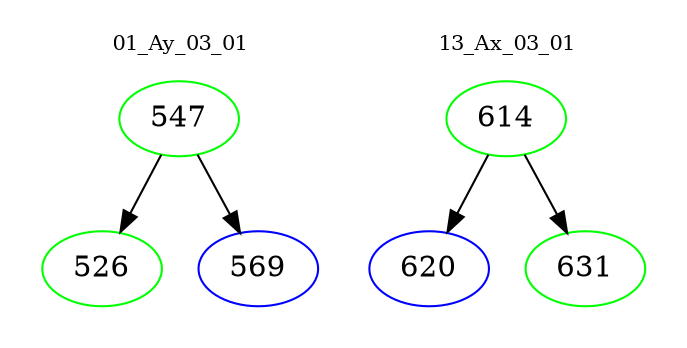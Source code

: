 digraph{
subgraph cluster_0 {
color = white
label = "01_Ay_03_01";
fontsize=10;
T0_547 [label="547", color="green"]
T0_547 -> T0_526 [color="black"]
T0_526 [label="526", color="green"]
T0_547 -> T0_569 [color="black"]
T0_569 [label="569", color="blue"]
}
subgraph cluster_1 {
color = white
label = "13_Ax_03_01";
fontsize=10;
T1_614 [label="614", color="green"]
T1_614 -> T1_620 [color="black"]
T1_620 [label="620", color="blue"]
T1_614 -> T1_631 [color="black"]
T1_631 [label="631", color="green"]
}
}
